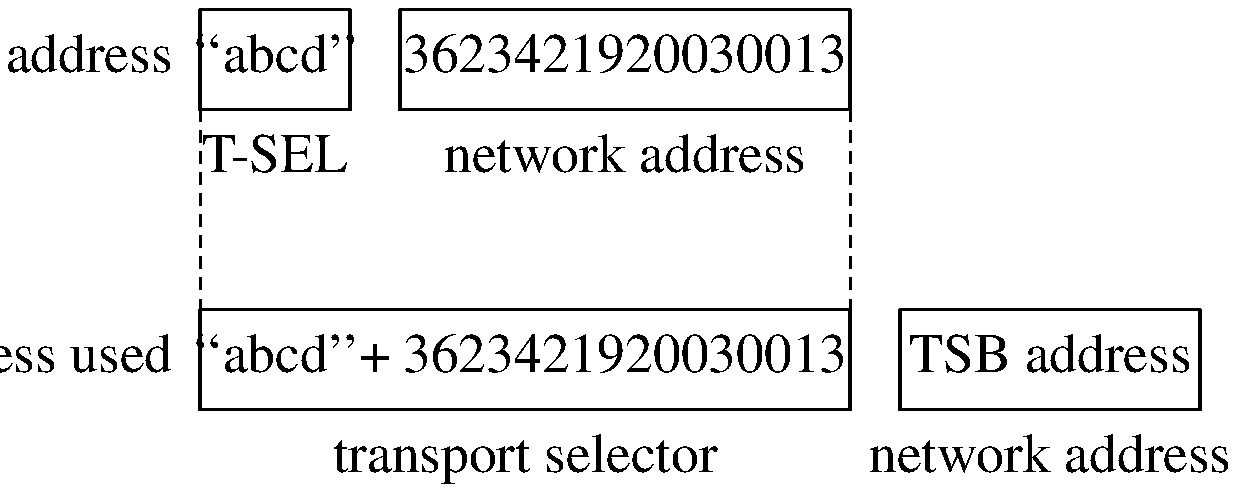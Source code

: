 .PS
.ps 20
## figureE-20/L-3
B1:	box "``abcd''"
B2:	box "3623421920030013" with .w at (B1.e.x+linewid/2, B1.e.y) \
		width 3*boxwid
B3:	box invis with .n at B1.s "T-SEL"
B4:	box invis with .n at B2.s width 3*boxwid "network address"
##
C1:	box with .nw at (B3.sw.x, B3.sw.y-lineht) \
	    width B2.e.x-B1.w.x
	line dashed from B1.sw to C1.nw
	line dashed from B2.se to C1.ne
C1a:	box "``abcd''" invis with .w at C1.w
C1b:	box "3623421920030013" invis with .e at C1.e width 3*boxwid
C1c:	box "+" invis with .c at ((C1a.e.x+C1b.w.x)/2, C1.c.y)
C2:	box "TSB address" \
		with .w at (C1.e.x+linewid/2, C1.e.y) width 2*boxwid
C3:	box invis with .n at C1.s "transport selector" width B2.e.x-B1.w.x
C4:	box invis with .n at C2.s width 2*boxwid "network address"
##
	move to B1.w; "calling address\ \ " rjust
	move to C1.w; "actual address used\ \ " rjust
##
.PE
